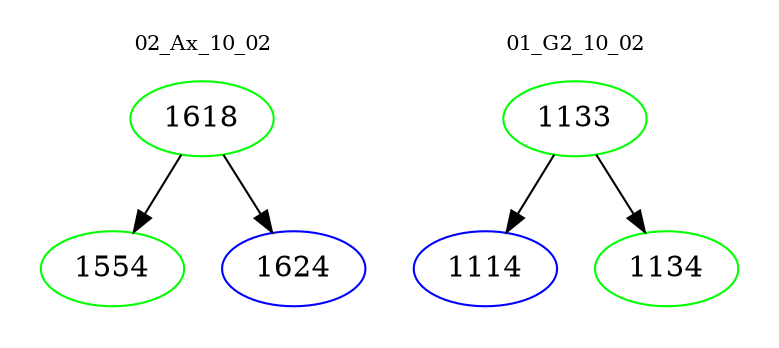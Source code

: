 digraph{
subgraph cluster_0 {
color = white
label = "02_Ax_10_02";
fontsize=10;
T0_1618 [label="1618", color="green"]
T0_1618 -> T0_1554 [color="black"]
T0_1554 [label="1554", color="green"]
T0_1618 -> T0_1624 [color="black"]
T0_1624 [label="1624", color="blue"]
}
subgraph cluster_1 {
color = white
label = "01_G2_10_02";
fontsize=10;
T1_1133 [label="1133", color="green"]
T1_1133 -> T1_1114 [color="black"]
T1_1114 [label="1114", color="blue"]
T1_1133 -> T1_1134 [color="black"]
T1_1134 [label="1134", color="green"]
}
}
